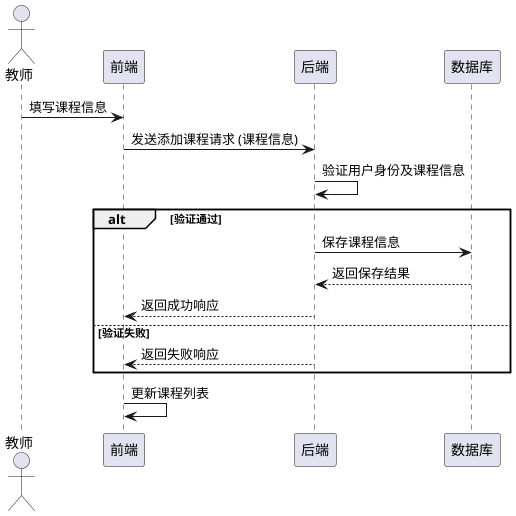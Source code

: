 @startuml
actor 教师
participant 前端
participant 后端
participant 数据库

教师 -> 前端 : 填写课程信息
前端 -> 后端 : 发送添加课程请求 (课程信息)
后端 -> 后端 : 验证用户身份及课程信息
alt 验证通过
    后端 -> 数据库 : 保存课程信息
    数据库 --> 后端 : 返回保存结果
    后端 --> 前端 : 返回成功响应
else 验证失败
    后端 --> 前端 : 返回失败响应
end
前端 -> 前端 : 更新课程列表
@enduml
